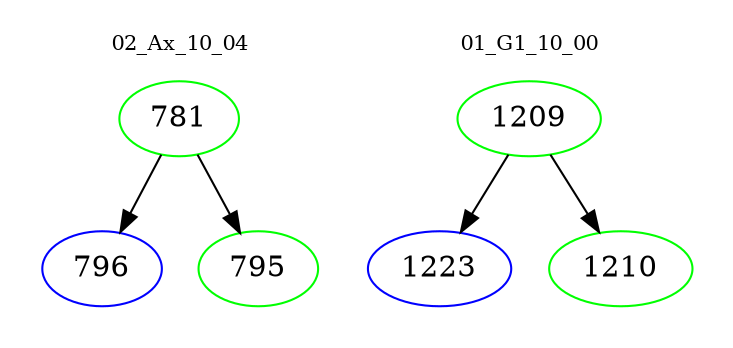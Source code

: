 digraph{
subgraph cluster_0 {
color = white
label = "02_Ax_10_04";
fontsize=10;
T0_781 [label="781", color="green"]
T0_781 -> T0_796 [color="black"]
T0_796 [label="796", color="blue"]
T0_781 -> T0_795 [color="black"]
T0_795 [label="795", color="green"]
}
subgraph cluster_1 {
color = white
label = "01_G1_10_00";
fontsize=10;
T1_1209 [label="1209", color="green"]
T1_1209 -> T1_1223 [color="black"]
T1_1223 [label="1223", color="blue"]
T1_1209 -> T1_1210 [color="black"]
T1_1210 [label="1210", color="green"]
}
}
